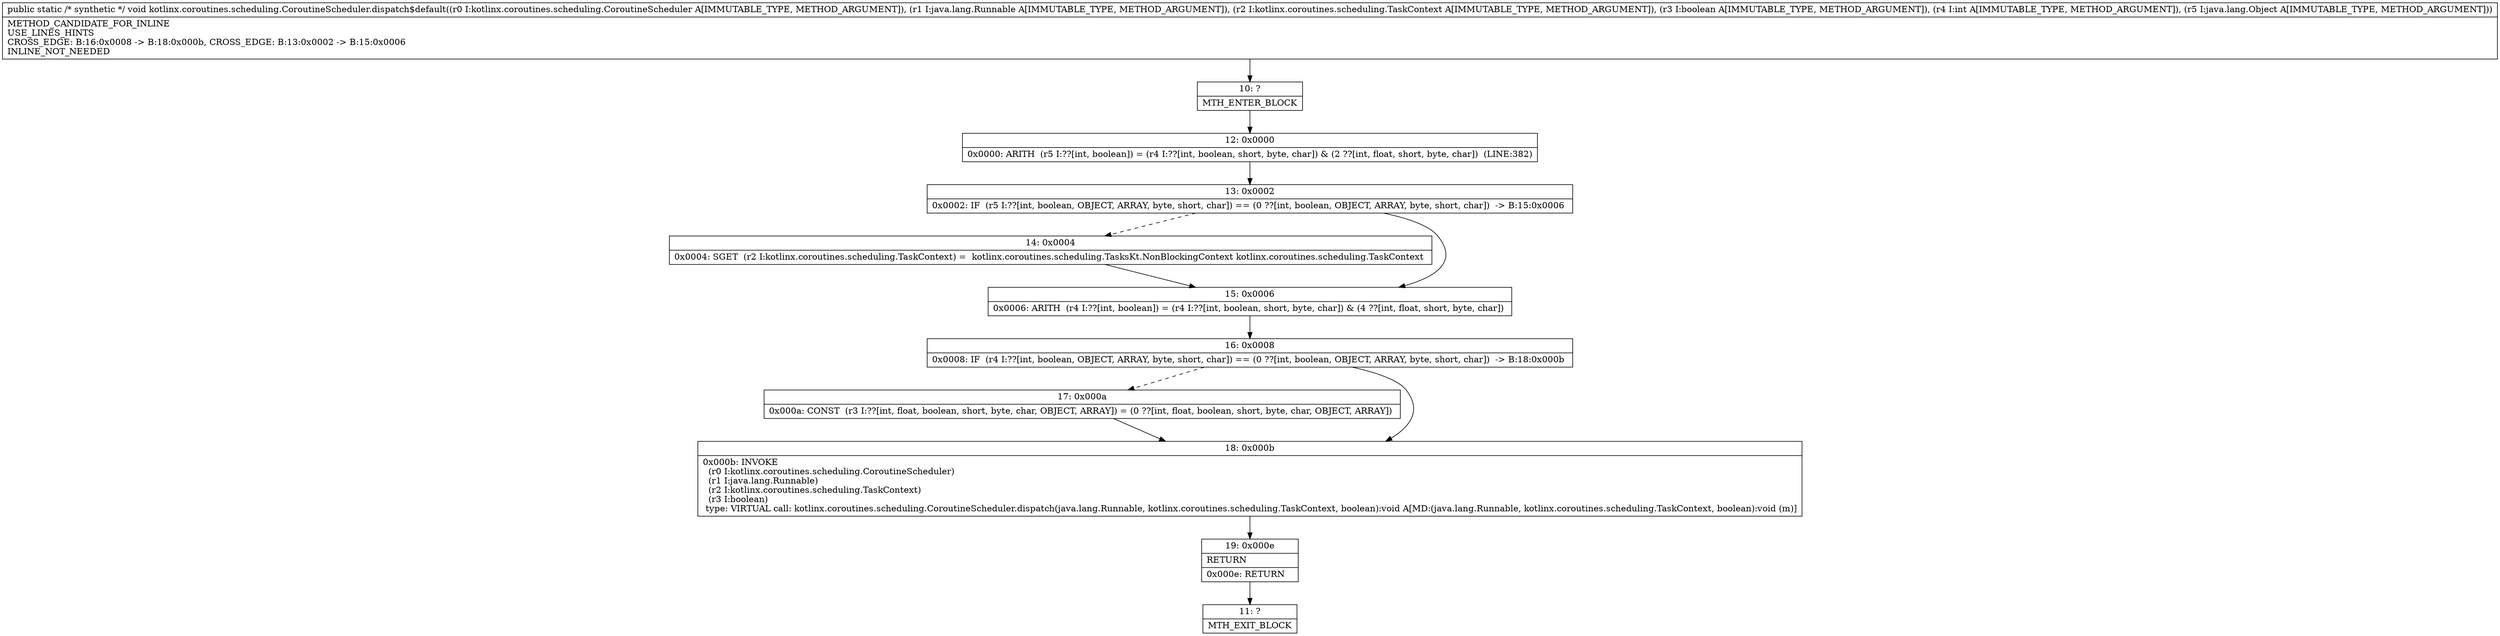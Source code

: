 digraph "CFG forkotlinx.coroutines.scheduling.CoroutineScheduler.dispatch$default(Lkotlinx\/coroutines\/scheduling\/CoroutineScheduler;Ljava\/lang\/Runnable;Lkotlinx\/coroutines\/scheduling\/TaskContext;ZILjava\/lang\/Object;)V" {
Node_10 [shape=record,label="{10\:\ ?|MTH_ENTER_BLOCK\l}"];
Node_12 [shape=record,label="{12\:\ 0x0000|0x0000: ARITH  (r5 I:??[int, boolean]) = (r4 I:??[int, boolean, short, byte, char]) & (2 ??[int, float, short, byte, char])  (LINE:382)\l}"];
Node_13 [shape=record,label="{13\:\ 0x0002|0x0002: IF  (r5 I:??[int, boolean, OBJECT, ARRAY, byte, short, char]) == (0 ??[int, boolean, OBJECT, ARRAY, byte, short, char])  \-\> B:15:0x0006 \l}"];
Node_14 [shape=record,label="{14\:\ 0x0004|0x0004: SGET  (r2 I:kotlinx.coroutines.scheduling.TaskContext) =  kotlinx.coroutines.scheduling.TasksKt.NonBlockingContext kotlinx.coroutines.scheduling.TaskContext \l}"];
Node_15 [shape=record,label="{15\:\ 0x0006|0x0006: ARITH  (r4 I:??[int, boolean]) = (r4 I:??[int, boolean, short, byte, char]) & (4 ??[int, float, short, byte, char]) \l}"];
Node_16 [shape=record,label="{16\:\ 0x0008|0x0008: IF  (r4 I:??[int, boolean, OBJECT, ARRAY, byte, short, char]) == (0 ??[int, boolean, OBJECT, ARRAY, byte, short, char])  \-\> B:18:0x000b \l}"];
Node_17 [shape=record,label="{17\:\ 0x000a|0x000a: CONST  (r3 I:??[int, float, boolean, short, byte, char, OBJECT, ARRAY]) = (0 ??[int, float, boolean, short, byte, char, OBJECT, ARRAY]) \l}"];
Node_18 [shape=record,label="{18\:\ 0x000b|0x000b: INVOKE  \l  (r0 I:kotlinx.coroutines.scheduling.CoroutineScheduler)\l  (r1 I:java.lang.Runnable)\l  (r2 I:kotlinx.coroutines.scheduling.TaskContext)\l  (r3 I:boolean)\l type: VIRTUAL call: kotlinx.coroutines.scheduling.CoroutineScheduler.dispatch(java.lang.Runnable, kotlinx.coroutines.scheduling.TaskContext, boolean):void A[MD:(java.lang.Runnable, kotlinx.coroutines.scheduling.TaskContext, boolean):void (m)]\l}"];
Node_19 [shape=record,label="{19\:\ 0x000e|RETURN\l|0x000e: RETURN   \l}"];
Node_11 [shape=record,label="{11\:\ ?|MTH_EXIT_BLOCK\l}"];
MethodNode[shape=record,label="{public static \/* synthetic *\/ void kotlinx.coroutines.scheduling.CoroutineScheduler.dispatch$default((r0 I:kotlinx.coroutines.scheduling.CoroutineScheduler A[IMMUTABLE_TYPE, METHOD_ARGUMENT]), (r1 I:java.lang.Runnable A[IMMUTABLE_TYPE, METHOD_ARGUMENT]), (r2 I:kotlinx.coroutines.scheduling.TaskContext A[IMMUTABLE_TYPE, METHOD_ARGUMENT]), (r3 I:boolean A[IMMUTABLE_TYPE, METHOD_ARGUMENT]), (r4 I:int A[IMMUTABLE_TYPE, METHOD_ARGUMENT]), (r5 I:java.lang.Object A[IMMUTABLE_TYPE, METHOD_ARGUMENT]))  | METHOD_CANDIDATE_FOR_INLINE\lUSE_LINES_HINTS\lCROSS_EDGE: B:16:0x0008 \-\> B:18:0x000b, CROSS_EDGE: B:13:0x0002 \-\> B:15:0x0006\lINLINE_NOT_NEEDED\l}"];
MethodNode -> Node_10;Node_10 -> Node_12;
Node_12 -> Node_13;
Node_13 -> Node_14[style=dashed];
Node_13 -> Node_15;
Node_14 -> Node_15;
Node_15 -> Node_16;
Node_16 -> Node_17[style=dashed];
Node_16 -> Node_18;
Node_17 -> Node_18;
Node_18 -> Node_19;
Node_19 -> Node_11;
}

